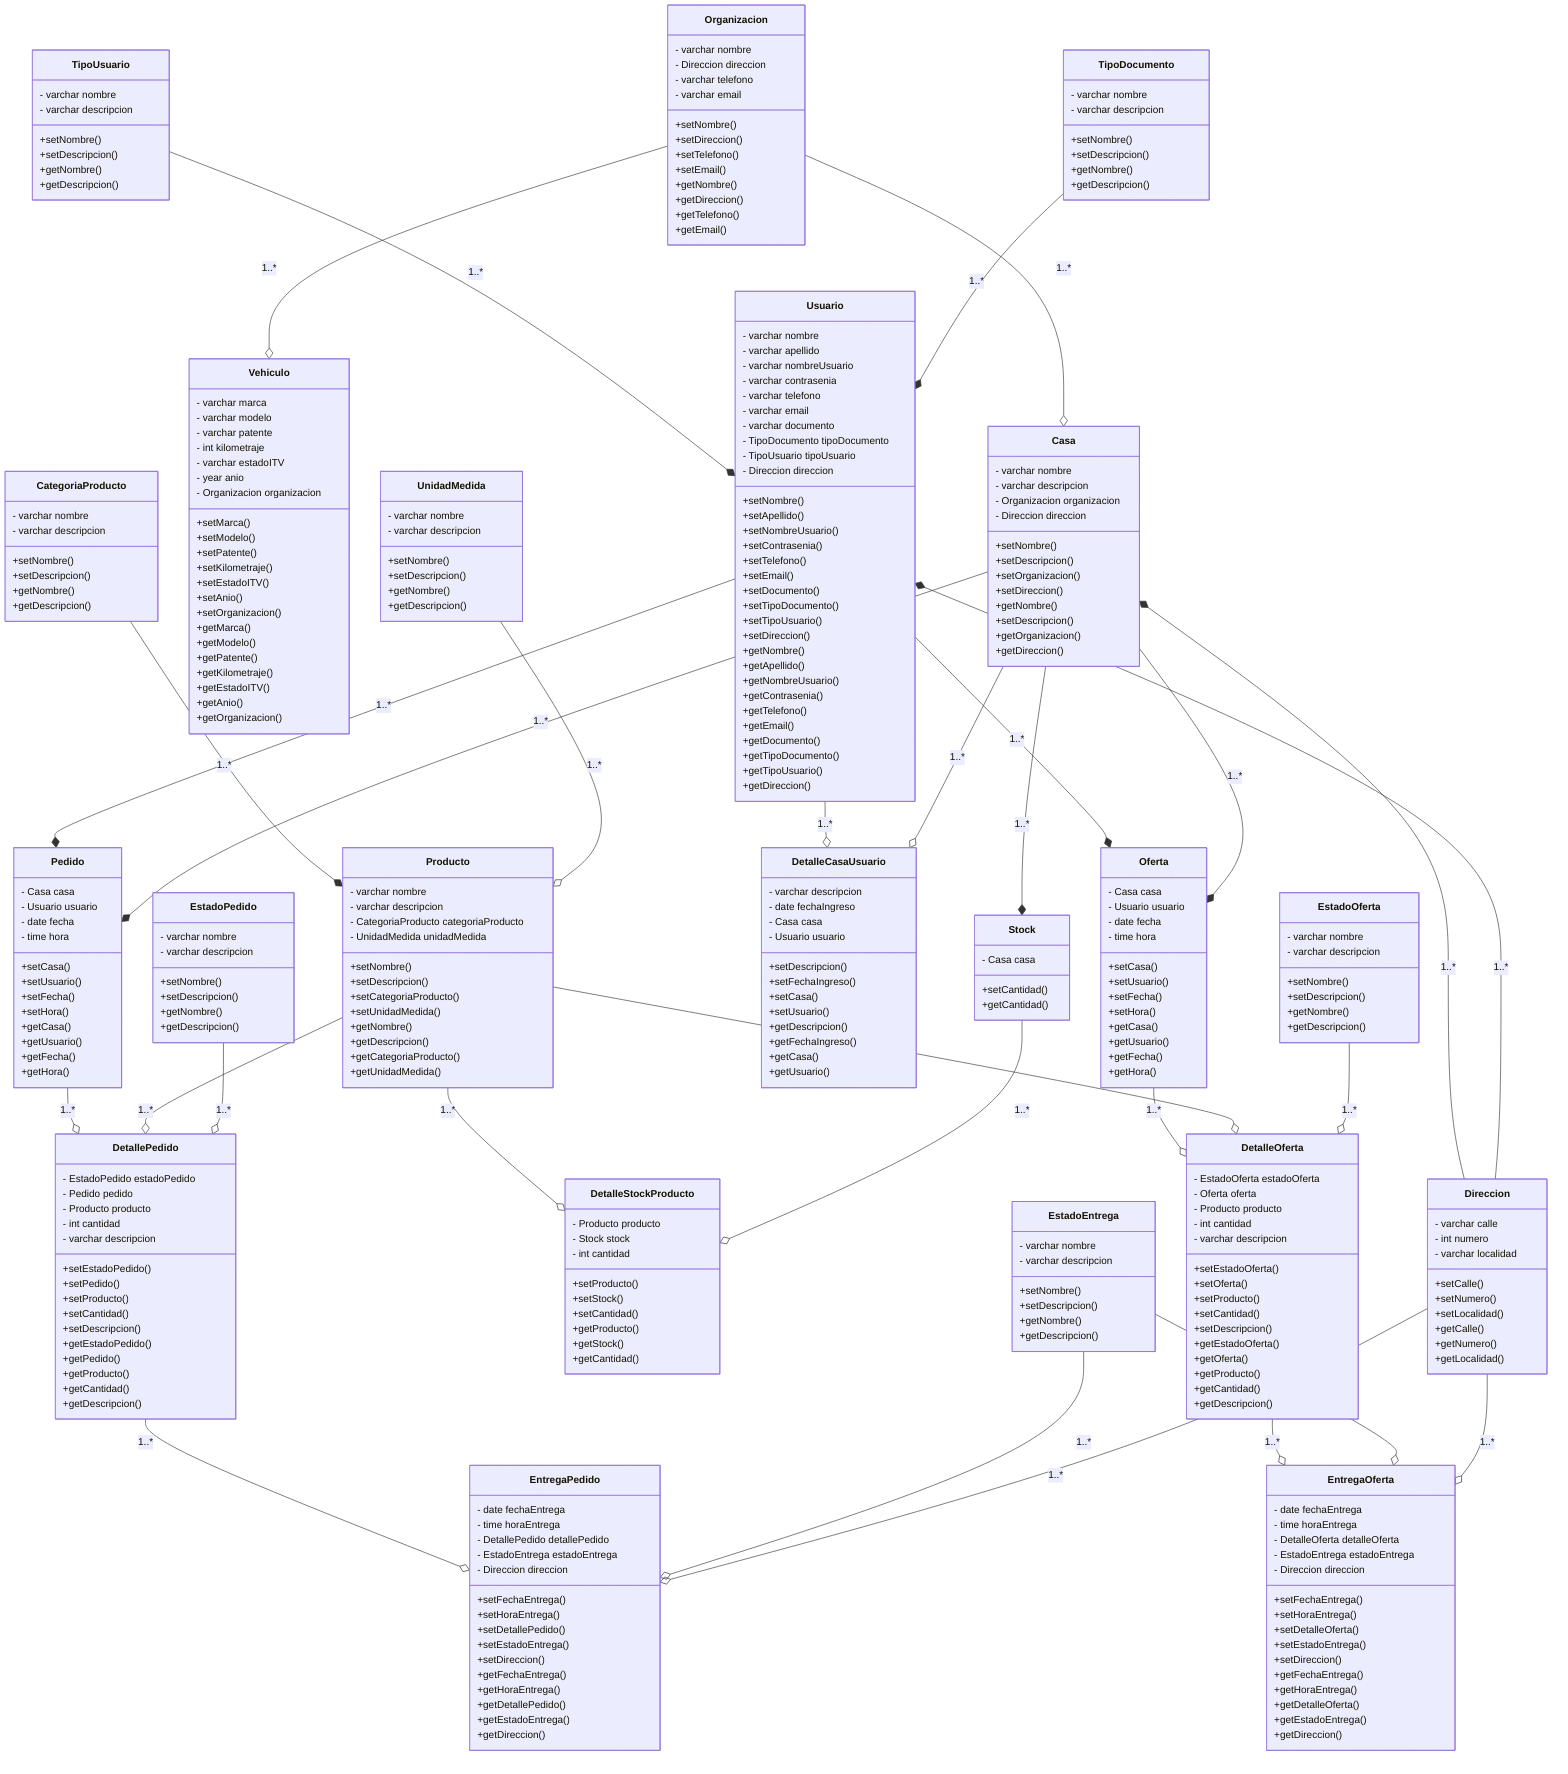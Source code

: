 classDiagram
    Organizacion --o Casa : 1..*
    Organizacion --o Vehiculo : 1..*
    Casa *-- Direccion : 1..*

    TipoUsuario --* Usuario : 1..*
    TipoDocumento --* Usuario : 1..*
    Usuario *-- Direccion : 1..*
    Usuario --* Pedido : 1..*
    Usuario --* Oferta : 1..*

    Casa --* Pedido : 1..*
    Casa --* Oferta : 1..*
    Casa --* Stock : 1..*

    Usuario --o DetalleCasaUsuario : 1..*
    Casa --o DetalleCasaUsuario : 1..*

    Producto --o DetalleStockProducto : 1..*
    Stock --o DetalleStockProducto : 1..*
    CategoriaProducto --* Producto : 1..*
    UnidadMedida --o Producto : 1..*

    Pedido --o DetallePedido : 1..*
    Producto --o DetallePedido : 1..*
    EstadoPedido --o DetallePedido : 1..*
    Oferta --o DetalleOferta : 1..*
    Producto --o DetalleOferta : 1..*
    EstadoOferta --o DetalleOferta : 1..*

    DetallePedido --o EntregaPedido : 1..*
    DetalleOferta --o EntregaOferta : 1..*
    EstadoEntrega --o EntregaPedido : 1..*
    EstadoEntrega --o EntregaOferta : 1..*
    Direccion --o EntregaPedido : 1..*
    Direccion --o EntregaOferta : 1..*

    class Direccion {
        - varchar calle
        - int numero
        - varchar localidad
        
        +setCalle()
        +setNumero()
        +setLocalidad()

        +getCalle()
        +getNumero()
        +getLocalidad()
    }
    class Organizacion {
        - varchar nombre
        - Direccion direccion
        - varchar telefono
        - varchar email

        +setNombre()
        +setDireccion()
        +setTelefono()
        +setEmail()

        +getNombre()
        +getDireccion()
        +getTelefono()
        +getEmail()
    }
    class TipoDocumento {
        - varchar nombre
        - varchar descripcion

        +setNombre()
        +setDescripcion()

        +getNombre()
        +getDescripcion()
    }
    class TipoUsuario {
        - varchar nombre
        - varchar descripcion

        +setNombre()
        +setDescripcion()

        +getNombre()
        +getDescripcion()
    }
    class Usuario {
        - varchar nombre
        - varchar apellido
        - varchar nombreUsuario
        - varchar contrasenia
        - varchar telefono
        - varchar email
        - varchar documento
        - TipoDocumento tipoDocumento
        - TipoUsuario tipoUsuario
        - Direccion direccion

        +setNombre()
        +setApellido()
        +setNombreUsuario()
        +setContrasenia()
        +setTelefono()
        +setEmail()
        +setDocumento()
        +setTipoDocumento()
        +setTipoUsuario()
        +setDireccion()

        +getNombre()
        +getApellido()
        +getNombreUsuario()
        +getContrasenia()
        +getTelefono()
        +getEmail()
        +getDocumento()
        +getTipoDocumento()
        +getTipoUsuario()
        +getDireccion()
    }
    class Casa {
        - varchar nombre
        - varchar descripcion
        - Organizacion organizacion
        - Direccion direccion

        +setNombre()
        +setDescripcion()
        +setOrganizacion()
        +setDireccion()

        +getNombre()
        +setDescripcion()
        +getOrganizacion()
        +getDireccion()
    }
    class DetalleCasaUsuario {      
        - varchar descripcion
        - date fechaIngreso
        - Casa casa
        - Usuario usuario

        +setDescripcion()
        +setFechaIngreso()
        +setCasa()
        +setUsuario()

        +getDescripcion()
        +getFechaIngreso()
        +getCasa()
        +getUsuario()
    }
    class UnidadMedida {
        - varchar nombre
        - varchar descripcion

        +setNombre()
        +setDescripcion()

        +getNombre()
        +getDescripcion()
    }
    class Stock {
        - Casa casa

        +setCantidad()

        +getCantidad()
    }
    class CategoriaProducto {
        - varchar nombre
        - varchar descripcion

        +setNombre()
        +setDescripcion()

        +getNombre()
        +getDescripcion()
    } 
    class Producto {
        - varchar nombre
        - varchar descripcion
        - CategoriaProducto categoriaProducto
        - UnidadMedida unidadMedida

        +setNombre()
        +setDescripcion()
        +setCategoriaProducto()
        +setUnidadMedida()

        +getNombre()
        +getDescripcion()
        +getCategoriaProducto()
        +getUnidadMedida()
    }
    class DetalleStockProducto {
        - Producto producto
        - Stock stock
        - int cantidad

        +setProducto()
        +setStock()
        +setCantidad()

        +getProducto()
        +getStock()
        +getCantidad()
    }
    class Pedido {
        - Casa casa
        - Usuario usuario
        - date fecha
        - time hora

        +setCasa()
        +setUsuario()
        +setFecha()
        +setHora()

        +getCasa()
        +getUsuario()
        +getFecha()
        +getHora()
    }
    class DetallePedido {
        - EstadoPedido estadoPedido
        - Pedido pedido
        - Producto producto
        - int cantidad
        - varchar descripcion

        +setEstadoPedido()
        +setPedido()
        +setProducto()
        +setCantidad()
        +setDescripcion()

        +getEstadoPedido()
        +getPedido()
        +getProducto()
        +getCantidad()
        +getDescripcion()
    }
    class EntregaPedido{
        - date fechaEntrega
        - time horaEntrega
        - DetallePedido detallePedido
        - EstadoEntrega estadoEntrega
        - Direccion direccion

        +setFechaEntrega()
        +setHoraEntrega()
        +setDetallePedido()
        +setEstadoEntrega()
        +setDireccion()

        +getFechaEntrega()
        +getHoraEntrega()
        +getDetallePedido()
        +getEstadoEntrega()
        +getDireccion()
    }
    class Oferta {
        - Casa casa
        - Usuario usuario
        - date fecha
        - time hora

        +setCasa()
        +setUsuario()
        +setFecha()
        +setHora()

        +getCasa()
        +getUsuario()
        +getFecha()
        +getHora()
    }
    class DetalleOferta {
        - EstadoOferta estadoOferta
        - Oferta oferta
        - Producto producto
        - int cantidad
        - varchar descripcion

        +setEstadoOferta()
        +setOferta()
        +setProducto()
        +setCantidad()
        +setDescripcion()

        +getEstadoOferta()
        +getOferta()
        +getProducto()
        +getCantidad()
        +getDescripcion()
    }
    class EntregaOferta{
        - date fechaEntrega
        - time horaEntrega
        - DetalleOferta detalleOferta
        - EstadoEntrega estadoEntrega
        - Direccion direccion

        +setFechaEntrega()
        +setHoraEntrega()
        +setDetalleOferta()
        +setEstadoEntrega()
        +setDireccion()

        +getFechaEntrega()
        +getHoraEntrega()
        +getDetalleOferta()
        +getEstadoEntrega()
        +getDireccion()
    }
    class EstadoPedido {
        - varchar nombre
        - varchar descripcion

        +setNombre()
        +setDescripcion()

        +getNombre()
        +getDescripcion()
    }
    class EstadoOferta {
        - varchar nombre
        - varchar descripcion

        +setNombre()
        +setDescripcion()

        +getNombre()
        +getDescripcion()
    }
    class EstadoEntrega {
        - varchar nombre
        - varchar descripcion

        +setNombre()
        +setDescripcion()

        +getNombre()
        +getDescripcion()
    }
    class Vehiculo {
        - varchar marca
        - varchar modelo
        - varchar patente
        - int kilometraje
        - varchar estadoITV
        - year anio
        - Organizacion organizacion

        +setMarca()
        +setModelo()
        +setPatente()
        +setKilometraje()
        +setEstadoITV()
        +setAnio()
        +setOrganizacion()

        +getMarca()
        +getModelo()
        +getPatente()
        +getKilometraje()
        +getEstadoITV()
        +getAnio()
        +getOrganizacion()
    }